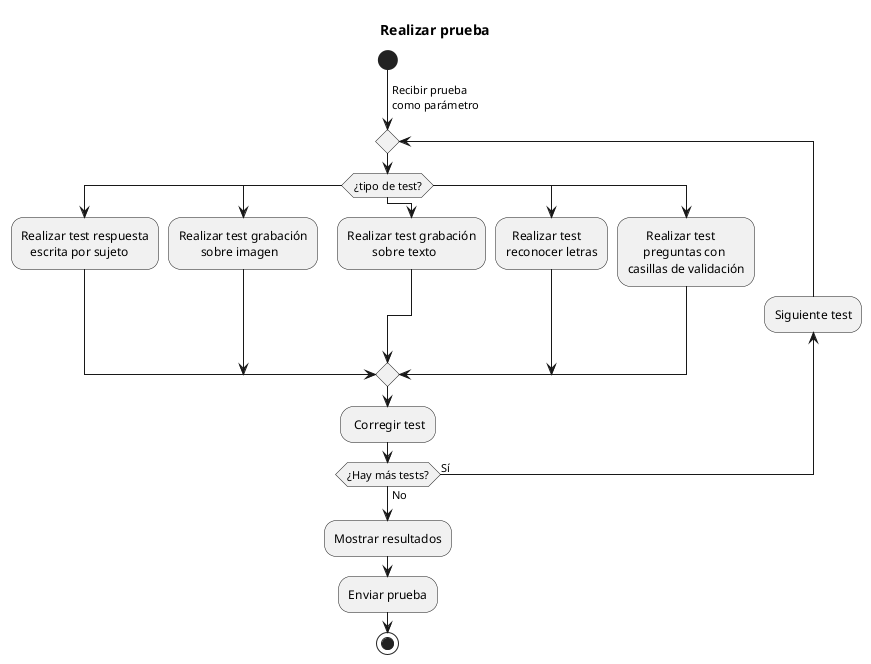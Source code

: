 @startuml
'https://plantuml.com/activity-diagram-beta
title Realizar prueba
start
-> Recibir prueba
como parámetro;
repeat
switch (¿tipo de test?)
case ()
    :Realizar test respuesta\n   escrita por sujeto;
case ()
    :Realizar test grabación\n       sobre imagen;
case ()
    :Realizar test grabación\n\tsobre texto;
case ()
    :  Realizar test\nreconocer letras;
case ()
    :      Realizar test\n     preguntas con\ncasillas de validación;
endswitch
    : Corregir test;

backward:Siguiente test;
repeat while (¿Hay más tests?) is (Sí) not (No)

:Mostrar resultados;

:Enviar prueba;

stop

@enduml


